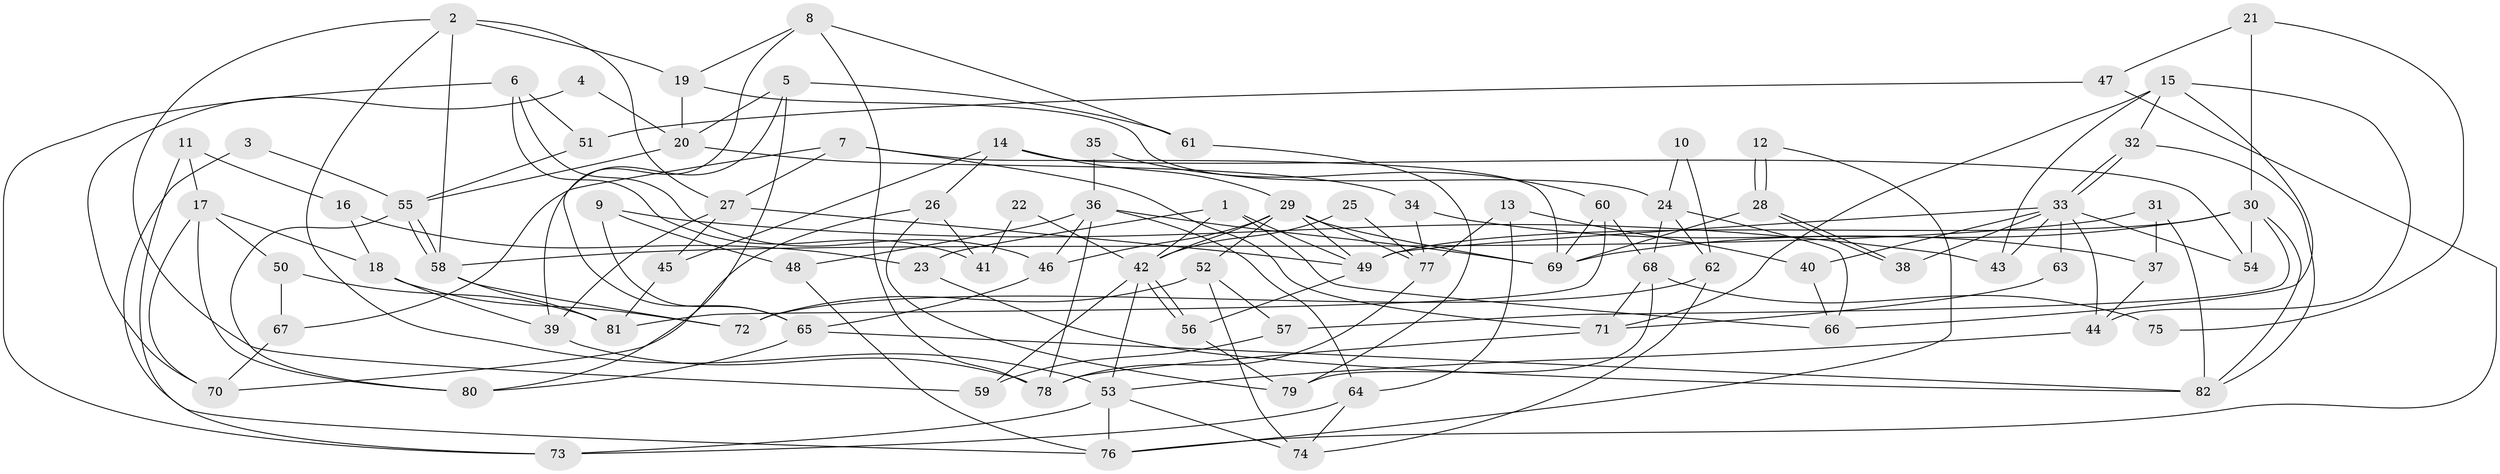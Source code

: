 // coarse degree distribution, {2: 0.16, 8: 0.04, 6: 0.14, 11: 0.04, 9: 0.04, 4: 0.26, 3: 0.18, 5: 0.12, 7: 0.02}
// Generated by graph-tools (version 1.1) at 2025/51/03/04/25 22:51:06]
// undirected, 82 vertices, 164 edges
graph export_dot {
  node [color=gray90,style=filled];
  1;
  2;
  3;
  4;
  5;
  6;
  7;
  8;
  9;
  10;
  11;
  12;
  13;
  14;
  15;
  16;
  17;
  18;
  19;
  20;
  21;
  22;
  23;
  24;
  25;
  26;
  27;
  28;
  29;
  30;
  31;
  32;
  33;
  34;
  35;
  36;
  37;
  38;
  39;
  40;
  41;
  42;
  43;
  44;
  45;
  46;
  47;
  48;
  49;
  50;
  51;
  52;
  53;
  54;
  55;
  56;
  57;
  58;
  59;
  60;
  61;
  62;
  63;
  64;
  65;
  66;
  67;
  68;
  69;
  70;
  71;
  72;
  73;
  74;
  75;
  76;
  77;
  78;
  79;
  80;
  81;
  82;
  1 -- 66;
  1 -- 49;
  1 -- 23;
  1 -- 42;
  2 -- 27;
  2 -- 53;
  2 -- 19;
  2 -- 58;
  2 -- 59;
  3 -- 55;
  3 -- 73;
  4 -- 20;
  4 -- 70;
  5 -- 61;
  5 -- 39;
  5 -- 20;
  5 -- 80;
  6 -- 73;
  6 -- 46;
  6 -- 41;
  6 -- 51;
  7 -- 69;
  7 -- 71;
  7 -- 27;
  7 -- 67;
  8 -- 65;
  8 -- 78;
  8 -- 19;
  8 -- 61;
  9 -- 65;
  9 -- 48;
  9 -- 43;
  10 -- 62;
  10 -- 24;
  11 -- 17;
  11 -- 16;
  11 -- 76;
  12 -- 76;
  12 -- 28;
  12 -- 28;
  13 -- 40;
  13 -- 77;
  13 -- 64;
  14 -- 45;
  14 -- 29;
  14 -- 26;
  14 -- 54;
  15 -- 43;
  15 -- 32;
  15 -- 44;
  15 -- 66;
  15 -- 71;
  16 -- 23;
  16 -- 18;
  17 -- 70;
  17 -- 80;
  17 -- 18;
  17 -- 50;
  18 -- 72;
  18 -- 39;
  19 -- 20;
  19 -- 24;
  20 -- 34;
  20 -- 55;
  21 -- 47;
  21 -- 30;
  21 -- 75;
  22 -- 42;
  22 -- 41;
  23 -- 82;
  24 -- 62;
  24 -- 66;
  24 -- 68;
  25 -- 77;
  25 -- 42;
  26 -- 79;
  26 -- 41;
  26 -- 70;
  27 -- 49;
  27 -- 39;
  27 -- 45;
  28 -- 38;
  28 -- 38;
  28 -- 69;
  29 -- 49;
  29 -- 42;
  29 -- 46;
  29 -- 52;
  29 -- 69;
  29 -- 77;
  30 -- 69;
  30 -- 54;
  30 -- 49;
  30 -- 57;
  30 -- 82;
  31 -- 58;
  31 -- 37;
  31 -- 82;
  32 -- 82;
  32 -- 33;
  32 -- 33;
  33 -- 44;
  33 -- 38;
  33 -- 40;
  33 -- 43;
  33 -- 49;
  33 -- 54;
  33 -- 63;
  34 -- 77;
  34 -- 37;
  35 -- 36;
  35 -- 60;
  36 -- 69;
  36 -- 46;
  36 -- 48;
  36 -- 64;
  36 -- 78;
  37 -- 44;
  39 -- 78;
  40 -- 66;
  42 -- 56;
  42 -- 56;
  42 -- 53;
  42 -- 59;
  44 -- 53;
  45 -- 81;
  46 -- 65;
  47 -- 76;
  47 -- 51;
  48 -- 76;
  49 -- 56;
  50 -- 81;
  50 -- 67;
  51 -- 55;
  52 -- 57;
  52 -- 72;
  52 -- 74;
  53 -- 74;
  53 -- 73;
  53 -- 76;
  55 -- 58;
  55 -- 58;
  55 -- 80;
  56 -- 79;
  57 -- 59;
  58 -- 72;
  58 -- 81;
  60 -- 69;
  60 -- 68;
  60 -- 81;
  61 -- 79;
  62 -- 72;
  62 -- 74;
  63 -- 71;
  64 -- 73;
  64 -- 74;
  65 -- 82;
  65 -- 80;
  67 -- 70;
  68 -- 71;
  68 -- 75;
  68 -- 79;
  71 -- 78;
  77 -- 78;
}
